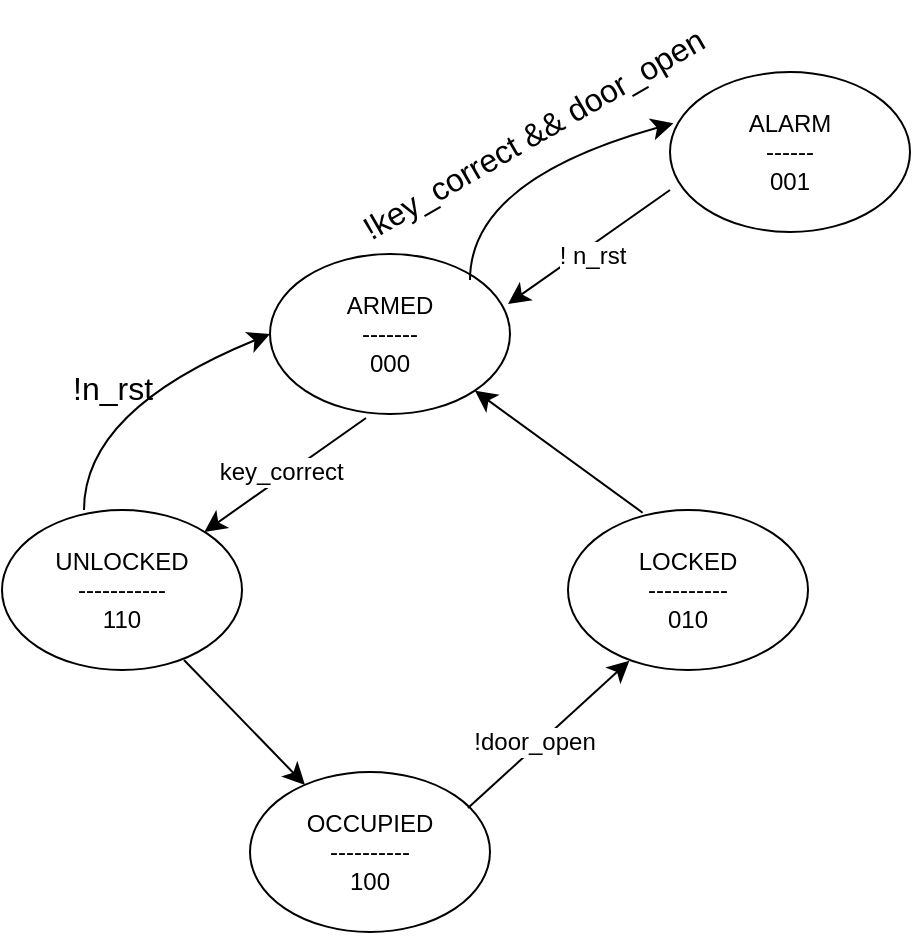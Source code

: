 <mxfile version="24.7.16">
  <diagram name="Page-1" id="ufPcFtBtT_tMSGd3bAlw">
    <mxGraphModel dx="1380" dy="883" grid="0" gridSize="10" guides="1" tooltips="1" connect="1" arrows="1" fold="1" page="0" pageScale="1" pageWidth="827" pageHeight="1169" math="0" shadow="0">
      <root>
        <mxCell id="0" />
        <mxCell id="1" parent="0" />
        <mxCell id="kRps_IP-fa0bhhn8yu1A-1" value="ARMED&lt;br&gt;-------&lt;div&gt;000&lt;/div&gt;" style="ellipse;whiteSpace=wrap;html=1;" vertex="1" parent="1">
          <mxGeometry x="21" y="63" width="120" height="80" as="geometry" />
        </mxCell>
        <mxCell id="kRps_IP-fa0bhhn8yu1A-2" value="UNLOCKED&lt;div&gt;-----------&lt;/div&gt;&lt;div&gt;110&lt;/div&gt;" style="ellipse;whiteSpace=wrap;html=1;" vertex="1" parent="1">
          <mxGeometry x="-113" y="191" width="120" height="80" as="geometry" />
        </mxCell>
        <mxCell id="kRps_IP-fa0bhhn8yu1A-3" value="OCCUPIED&lt;div&gt;----------&lt;/div&gt;&lt;div&gt;100&lt;/div&gt;" style="ellipse;whiteSpace=wrap;html=1;" vertex="1" parent="1">
          <mxGeometry x="11" y="322" width="120" height="80" as="geometry" />
        </mxCell>
        <mxCell id="kRps_IP-fa0bhhn8yu1A-4" value="LOCKED&lt;div&gt;----------&lt;/div&gt;&lt;div&gt;010&lt;/div&gt;" style="ellipse;whiteSpace=wrap;html=1;" vertex="1" parent="1">
          <mxGeometry x="170" y="191" width="120" height="80" as="geometry" />
        </mxCell>
        <mxCell id="kRps_IP-fa0bhhn8yu1A-5" value="ALARM&lt;div&gt;------&lt;/div&gt;&lt;div&gt;001&lt;/div&gt;" style="ellipse;whiteSpace=wrap;html=1;" vertex="1" parent="1">
          <mxGeometry x="221" y="-28" width="120" height="80" as="geometry" />
        </mxCell>
        <mxCell id="kRps_IP-fa0bhhn8yu1A-6" value="" style="curved=1;endArrow=classic;html=1;rounded=0;fontSize=12;startSize=8;endSize=8;entryX=0;entryY=0.5;entryDx=0;entryDy=0;" edge="1" parent="1" target="kRps_IP-fa0bhhn8yu1A-1">
          <mxGeometry width="50" height="50" relative="1" as="geometry">
            <mxPoint x="-72" y="191" as="sourcePoint" />
            <mxPoint x="-22" y="141" as="targetPoint" />
            <Array as="points">
              <mxPoint x="-72" y="141" />
            </Array>
          </mxGeometry>
        </mxCell>
        <mxCell id="kRps_IP-fa0bhhn8yu1A-7" value="" style="curved=1;endArrow=classic;html=1;rounded=0;fontSize=12;startSize=8;endSize=8;entryX=0.014;entryY=0.321;entryDx=0;entryDy=0;entryPerimeter=0;" edge="1" parent="1" target="kRps_IP-fa0bhhn8yu1A-5">
          <mxGeometry width="50" height="50" relative="1" as="geometry">
            <mxPoint x="121" y="76" as="sourcePoint" />
            <mxPoint x="214" y="-12" as="targetPoint" />
            <Array as="points">
              <mxPoint x="121" y="26" />
            </Array>
          </mxGeometry>
        </mxCell>
        <mxCell id="kRps_IP-fa0bhhn8yu1A-10" value="" style="endArrow=classic;html=1;rounded=0;fontSize=12;startSize=8;endSize=8;curved=1;" edge="1" parent="1" target="kRps_IP-fa0bhhn8yu1A-2">
          <mxGeometry width="50" height="50" relative="1" as="geometry">
            <mxPoint x="69" y="145" as="sourcePoint" />
            <mxPoint x="-29" y="290" as="targetPoint" />
          </mxGeometry>
        </mxCell>
        <mxCell id="kRps_IP-fa0bhhn8yu1A-21" value="key_correct&amp;nbsp;" style="edgeLabel;html=1;align=center;verticalAlign=middle;resizable=0;points=[];fontSize=12;" vertex="1" connectable="0" parent="kRps_IP-fa0bhhn8yu1A-10">
          <mxGeometry x="-0.009" y="-2" relative="1" as="geometry">
            <mxPoint as="offset" />
          </mxGeometry>
        </mxCell>
        <mxCell id="kRps_IP-fa0bhhn8yu1A-11" value="" style="endArrow=classic;html=1;rounded=0;fontSize=12;startSize=8;endSize=8;curved=1;entryX=0.256;entryY=0.942;entryDx=0;entryDy=0;entryPerimeter=0;" edge="1" parent="1" target="kRps_IP-fa0bhhn8yu1A-4">
          <mxGeometry width="50" height="50" relative="1" as="geometry">
            <mxPoint x="120" y="340" as="sourcePoint" />
            <mxPoint x="170" y="290" as="targetPoint" />
          </mxGeometry>
        </mxCell>
        <mxCell id="kRps_IP-fa0bhhn8yu1A-22" value="!door_open" style="edgeLabel;html=1;align=center;verticalAlign=middle;resizable=0;points=[];fontSize=12;" vertex="1" connectable="0" parent="kRps_IP-fa0bhhn8yu1A-11">
          <mxGeometry x="-0.153" y="2" relative="1" as="geometry">
            <mxPoint as="offset" />
          </mxGeometry>
        </mxCell>
        <mxCell id="kRps_IP-fa0bhhn8yu1A-12" value="" style="endArrow=classic;html=1;rounded=0;fontSize=12;startSize=8;endSize=8;curved=1;entryX=1;entryY=1;entryDx=0;entryDy=0;exitX=0.311;exitY=0.017;exitDx=0;exitDy=0;exitPerimeter=0;" edge="1" parent="1" source="kRps_IP-fa0bhhn8yu1A-4" target="kRps_IP-fa0bhhn8yu1A-1">
          <mxGeometry width="50" height="50" relative="1" as="geometry">
            <mxPoint x="175" y="225" as="sourcePoint" />
            <mxPoint x="225" y="175" as="targetPoint" />
          </mxGeometry>
        </mxCell>
        <mxCell id="kRps_IP-fa0bhhn8yu1A-13" value="" style="endArrow=classic;html=1;rounded=0;fontSize=12;startSize=8;endSize=8;curved=1;" edge="1" parent="1">
          <mxGeometry width="50" height="50" relative="1" as="geometry">
            <mxPoint x="221" y="31" as="sourcePoint" />
            <mxPoint x="140" y="88" as="targetPoint" />
          </mxGeometry>
        </mxCell>
        <mxCell id="kRps_IP-fa0bhhn8yu1A-15" value="! n_rst" style="edgeLabel;html=1;align=center;verticalAlign=middle;resizable=0;points=[];fontSize=12;" vertex="1" connectable="0" parent="kRps_IP-fa0bhhn8yu1A-13">
          <mxGeometry x="0.033" y="4" relative="1" as="geometry">
            <mxPoint as="offset" />
          </mxGeometry>
        </mxCell>
        <mxCell id="kRps_IP-fa0bhhn8yu1A-14" value="" style="endArrow=classic;html=1;rounded=0;fontSize=12;startSize=8;endSize=8;curved=1;" edge="1" parent="1" target="kRps_IP-fa0bhhn8yu1A-3">
          <mxGeometry width="50" height="50" relative="1" as="geometry">
            <mxPoint x="-22" y="266" as="sourcePoint" />
            <mxPoint x="28" y="216" as="targetPoint" />
          </mxGeometry>
        </mxCell>
        <mxCell id="kRps_IP-fa0bhhn8yu1A-16" value="!key_correct &amp;amp;&amp;amp; door_open" style="text;html=1;align=center;verticalAlign=middle;resizable=0;points=[];autosize=1;strokeColor=none;fillColor=none;fontSize=16;rotation=-30;" vertex="1" parent="1">
          <mxGeometry x="46" y="-13" width="212" height="31" as="geometry" />
        </mxCell>
        <mxCell id="kRps_IP-fa0bhhn8yu1A-20" value="!n_rst" style="text;html=1;align=center;verticalAlign=middle;resizable=0;points=[];autosize=1;strokeColor=none;fillColor=none;fontSize=16;" vertex="1" parent="1">
          <mxGeometry x="-87.5" y="114.5" width="58" height="31" as="geometry" />
        </mxCell>
      </root>
    </mxGraphModel>
  </diagram>
</mxfile>
